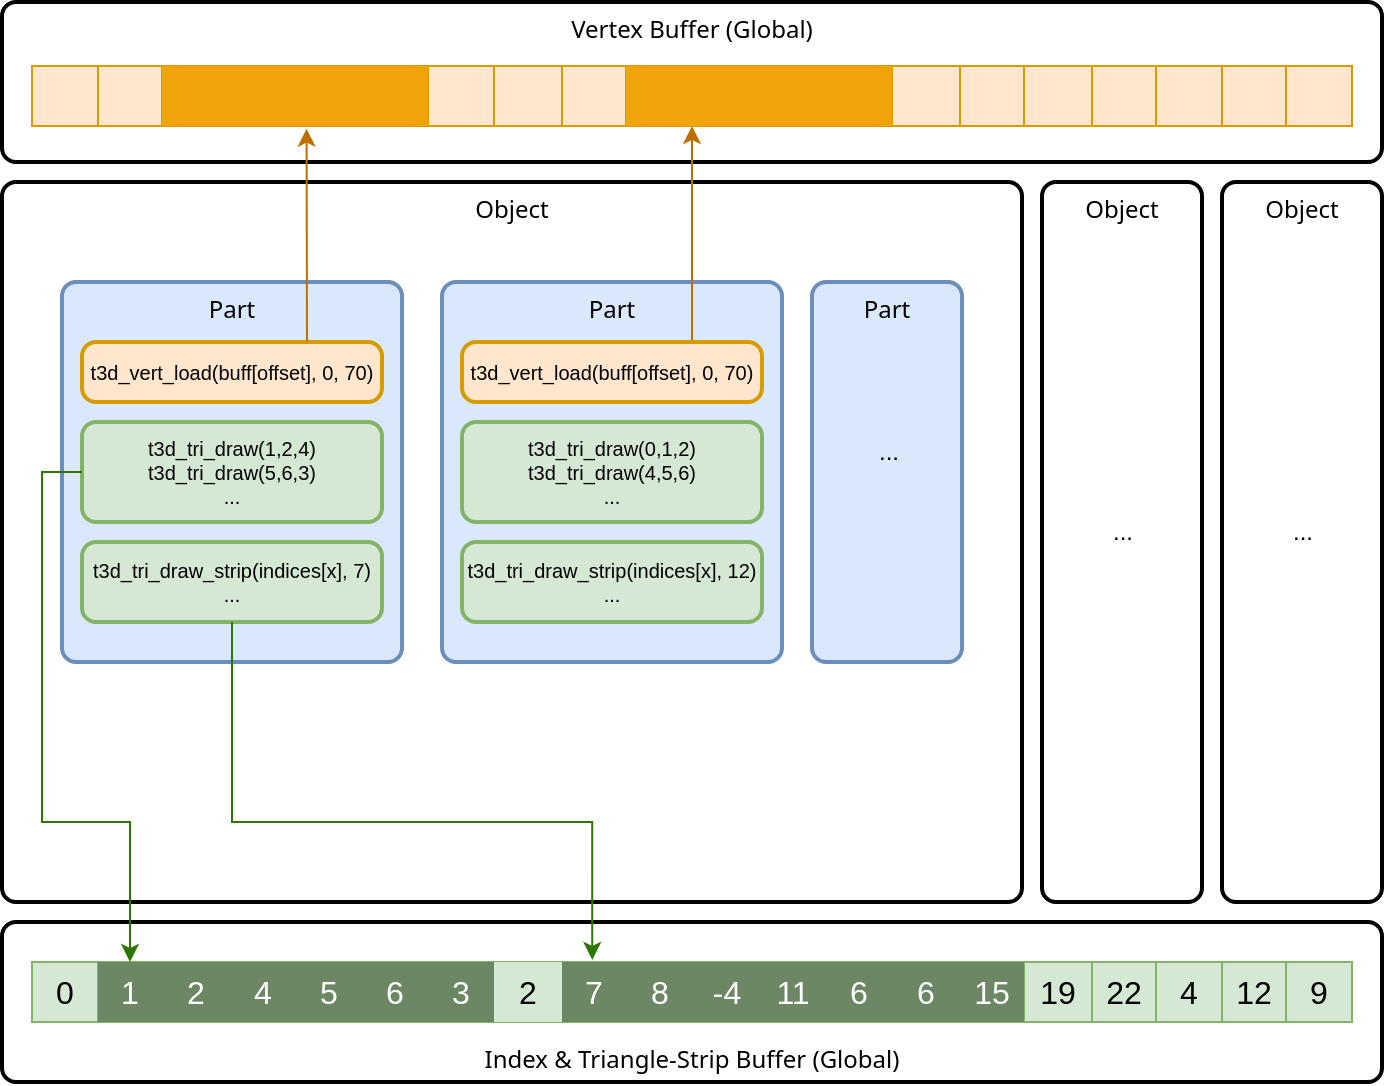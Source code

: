 <mxfile version="24.7.17">
  <diagram name="Page-1" id="S_TT16EqhHxAYck2YcPS">
    <mxGraphModel dx="969" dy="576" grid="1" gridSize="10" guides="1" tooltips="1" connect="1" arrows="1" fold="1" page="1" pageScale="1" pageWidth="850" pageHeight="1100" math="0" shadow="0">
      <root>
        <mxCell id="0" />
        <mxCell id="1" parent="0" />
        <mxCell id="fu2yCZ1rVuJQljUfc8Ko-1" value="&lt;font face=&quot;Noto Sans&quot;&gt;Object&lt;/font&gt;" style="rounded=1;whiteSpace=wrap;html=1;absoluteArcSize=1;arcSize=14;strokeWidth=2;verticalAlign=top;" parent="1" vertex="1">
          <mxGeometry x="80" y="120" width="510" height="360" as="geometry" />
        </mxCell>
        <mxCell id="fu2yCZ1rVuJQljUfc8Ko-2" value="&lt;font face=&quot;Noto Sans&quot;&gt;Part&lt;/font&gt;" style="rounded=1;whiteSpace=wrap;html=1;absoluteArcSize=1;arcSize=14;strokeWidth=2;verticalAlign=top;fillColor=#dae8fc;strokeColor=#6c8ebf;" parent="1" vertex="1">
          <mxGeometry x="110" y="170" width="170" height="190" as="geometry" />
        </mxCell>
        <mxCell id="fu2yCZ1rVuJQljUfc8Ko-4" value="t3d_vert_load(buff[offset], 0, 70)" style="rounded=1;whiteSpace=wrap;html=1;absoluteArcSize=1;arcSize=14;strokeWidth=2;fontSize=10;fillColor=#ffe6cc;strokeColor=#d79b00;" parent="1" vertex="1">
          <mxGeometry x="120" y="200" width="150" height="30" as="geometry" />
        </mxCell>
        <mxCell id="fu2yCZ1rVuJQljUfc8Ko-11" value="&lt;div&gt;t3d_tri_draw(1,2,4)&lt;/div&gt;&lt;div&gt;t3d_tri_draw(5,6,3)&lt;br&gt;&lt;/div&gt;&lt;div&gt;...&lt;br&gt;&lt;/div&gt;" style="rounded=1;whiteSpace=wrap;html=1;absoluteArcSize=1;arcSize=14;strokeWidth=2;fontSize=10;fillColor=#d5e8d4;strokeColor=#82b366;" parent="1" vertex="1">
          <mxGeometry x="120" y="240" width="150" height="50" as="geometry" />
        </mxCell>
        <mxCell id="fu2yCZ1rVuJQljUfc8Ko-12" value="&lt;div&gt;t3d_tri_draw_strip(indices[x], 7)&lt;/div&gt;&lt;div&gt;...&lt;br&gt;&lt;/div&gt;" style="rounded=1;whiteSpace=wrap;html=1;absoluteArcSize=1;arcSize=14;strokeWidth=2;fontSize=10;fillColor=#d5e8d4;strokeColor=#82b366;" parent="1" vertex="1">
          <mxGeometry x="120" y="300" width="150" height="40" as="geometry" />
        </mxCell>
        <mxCell id="fu2yCZ1rVuJQljUfc8Ko-24" value="&lt;font face=&quot;Noto Sans&quot;&gt;Vertex Buffer (Global)&lt;br&gt;&lt;/font&gt;" style="rounded=1;whiteSpace=wrap;html=1;absoluteArcSize=1;arcSize=14;strokeWidth=2;verticalAlign=top;" parent="1" vertex="1">
          <mxGeometry x="80" y="30" width="690" height="80" as="geometry" />
        </mxCell>
        <mxCell id="fu2yCZ1rVuJQljUfc8Ko-26" value="&lt;font face=&quot;Noto Sans&quot;&gt;Object&lt;/font&gt;" style="rounded=1;whiteSpace=wrap;html=1;absoluteArcSize=1;arcSize=14;strokeWidth=2;verticalAlign=top;" parent="1" vertex="1">
          <mxGeometry x="600" y="120" width="80" height="360" as="geometry" />
        </mxCell>
        <mxCell id="fu2yCZ1rVuJQljUfc8Ko-32" value="..." style="text;html=1;align=center;verticalAlign=middle;resizable=0;points=[];autosize=1;strokeColor=none;fillColor=none;" parent="1" vertex="1">
          <mxGeometry x="625" y="280" width="30" height="30" as="geometry" />
        </mxCell>
        <mxCell id="fu2yCZ1rVuJQljUfc8Ko-40" value="" style="shape=table;startSize=0;container=1;collapsible=0;childLayout=tableLayout;fontSize=16;fillColor=#ffe6cc;strokeColor=#d79b00;" parent="1" vertex="1">
          <mxGeometry x="95" y="62" width="660" height="30" as="geometry" />
        </mxCell>
        <mxCell id="fu2yCZ1rVuJQljUfc8Ko-49" value="" style="shape=tableRow;horizontal=0;startSize=0;swimlaneHead=0;swimlaneBody=0;strokeColor=inherit;top=0;left=0;bottom=0;right=0;collapsible=0;dropTarget=0;fillColor=none;points=[[0,0.5],[1,0.5]];portConstraint=eastwest;fontSize=16;" parent="fu2yCZ1rVuJQljUfc8Ko-40" vertex="1">
          <mxGeometry width="660" height="30" as="geometry" />
        </mxCell>
        <mxCell id="fu2yCZ1rVuJQljUfc8Ko-50" value="" style="shape=partialRectangle;html=1;whiteSpace=wrap;connectable=0;strokeColor=inherit;overflow=hidden;fillColor=none;top=0;left=0;bottom=0;right=0;pointerEvents=1;fontSize=16;" parent="fu2yCZ1rVuJQljUfc8Ko-49" vertex="1">
          <mxGeometry width="33" height="30" as="geometry">
            <mxRectangle width="33" height="30" as="alternateBounds" />
          </mxGeometry>
        </mxCell>
        <mxCell id="fu2yCZ1rVuJQljUfc8Ko-51" value="" style="shape=partialRectangle;html=1;whiteSpace=wrap;connectable=0;strokeColor=inherit;overflow=hidden;fillColor=none;top=0;left=0;bottom=0;right=0;pointerEvents=1;fontSize=16;" parent="fu2yCZ1rVuJQljUfc8Ko-49" vertex="1">
          <mxGeometry x="33" width="32" height="30" as="geometry">
            <mxRectangle width="32" height="30" as="alternateBounds" />
          </mxGeometry>
        </mxCell>
        <mxCell id="fu2yCZ1rVuJQljUfc8Ko-52" value="" style="shape=partialRectangle;html=1;whiteSpace=wrap;connectable=0;strokeColor=#BD7000;overflow=hidden;fillColor=#f0a30a;top=0;left=0;bottom=0;right=0;pointerEvents=1;fontSize=16;fontColor=#000000;" parent="fu2yCZ1rVuJQljUfc8Ko-49" vertex="1">
          <mxGeometry x="65" width="34" height="30" as="geometry">
            <mxRectangle width="34" height="30" as="alternateBounds" />
          </mxGeometry>
        </mxCell>
        <mxCell id="fu2yCZ1rVuJQljUfc8Ko-69" style="shape=partialRectangle;html=1;whiteSpace=wrap;connectable=0;strokeColor=#BD7000;overflow=hidden;fillColor=#f0a30a;top=0;left=0;bottom=0;right=0;pointerEvents=1;fontSize=16;fontColor=#000000;" parent="fu2yCZ1rVuJQljUfc8Ko-49" vertex="1">
          <mxGeometry x="99" width="33" height="30" as="geometry">
            <mxRectangle width="33" height="30" as="alternateBounds" />
          </mxGeometry>
        </mxCell>
        <mxCell id="fu2yCZ1rVuJQljUfc8Ko-68" style="shape=partialRectangle;html=1;whiteSpace=wrap;connectable=0;strokeColor=#BD7000;overflow=hidden;fillColor=#f0a30a;top=0;left=0;bottom=0;right=0;pointerEvents=1;fontSize=16;fontColor=#000000;" parent="fu2yCZ1rVuJQljUfc8Ko-49" vertex="1">
          <mxGeometry x="132" width="33" height="30" as="geometry">
            <mxRectangle width="33" height="30" as="alternateBounds" />
          </mxGeometry>
        </mxCell>
        <mxCell id="fu2yCZ1rVuJQljUfc8Ko-67" style="shape=partialRectangle;html=1;whiteSpace=wrap;connectable=0;strokeColor=#BD7000;overflow=hidden;fillColor=#f0a30a;top=0;left=0;bottom=0;right=0;pointerEvents=1;fontSize=16;fontColor=#000000;" parent="fu2yCZ1rVuJQljUfc8Ko-49" vertex="1">
          <mxGeometry x="165" width="33" height="30" as="geometry">
            <mxRectangle width="33" height="30" as="alternateBounds" />
          </mxGeometry>
        </mxCell>
        <mxCell id="fu2yCZ1rVuJQljUfc8Ko-66" style="shape=partialRectangle;html=1;whiteSpace=wrap;connectable=0;strokeColor=inherit;overflow=hidden;fillColor=none;top=0;left=0;bottom=0;right=0;pointerEvents=1;fontSize=16;" parent="fu2yCZ1rVuJQljUfc8Ko-49" vertex="1">
          <mxGeometry x="198" width="33" height="30" as="geometry">
            <mxRectangle width="33" height="30" as="alternateBounds" />
          </mxGeometry>
        </mxCell>
        <mxCell id="fu2yCZ1rVuJQljUfc8Ko-65" style="shape=partialRectangle;html=1;whiteSpace=wrap;connectable=0;strokeColor=inherit;overflow=hidden;fillColor=none;top=0;left=0;bottom=0;right=0;pointerEvents=1;fontSize=16;" parent="fu2yCZ1rVuJQljUfc8Ko-49" vertex="1">
          <mxGeometry x="231" width="34" height="30" as="geometry">
            <mxRectangle width="34" height="30" as="alternateBounds" />
          </mxGeometry>
        </mxCell>
        <mxCell id="fu2yCZ1rVuJQljUfc8Ko-64" style="shape=partialRectangle;html=1;whiteSpace=wrap;connectable=0;strokeColor=inherit;overflow=hidden;fillColor=none;top=0;left=0;bottom=0;right=0;pointerEvents=1;fontSize=16;" parent="fu2yCZ1rVuJQljUfc8Ko-49" vertex="1">
          <mxGeometry x="265" width="32" height="30" as="geometry">
            <mxRectangle width="32" height="30" as="alternateBounds" />
          </mxGeometry>
        </mxCell>
        <mxCell id="fu2yCZ1rVuJQljUfc8Ko-63" style="shape=partialRectangle;html=1;whiteSpace=wrap;connectable=0;strokeColor=#BD7000;overflow=hidden;fillColor=#f0a30a;top=0;left=0;bottom=0;right=0;pointerEvents=1;fontSize=16;fontColor=#000000;" parent="fu2yCZ1rVuJQljUfc8Ko-49" vertex="1">
          <mxGeometry x="297" width="34" height="30" as="geometry">
            <mxRectangle width="34" height="30" as="alternateBounds" />
          </mxGeometry>
        </mxCell>
        <mxCell id="fu2yCZ1rVuJQljUfc8Ko-62" style="shape=partialRectangle;html=1;whiteSpace=wrap;connectable=0;strokeColor=#BD7000;overflow=hidden;fillColor=#f0a30a;top=0;left=0;bottom=0;right=0;pointerEvents=1;fontSize=16;fontColor=#000000;" parent="fu2yCZ1rVuJQljUfc8Ko-49" vertex="1">
          <mxGeometry x="331" width="33" height="30" as="geometry">
            <mxRectangle width="33" height="30" as="alternateBounds" />
          </mxGeometry>
        </mxCell>
        <mxCell id="fu2yCZ1rVuJQljUfc8Ko-61" style="shape=partialRectangle;html=1;whiteSpace=wrap;connectable=0;strokeColor=#BD7000;overflow=hidden;fillColor=#f0a30a;top=0;left=0;bottom=0;right=0;pointerEvents=1;fontSize=16;fontColor=#000000;" parent="fu2yCZ1rVuJQljUfc8Ko-49" vertex="1">
          <mxGeometry x="364" width="33" height="30" as="geometry">
            <mxRectangle width="33" height="30" as="alternateBounds" />
          </mxGeometry>
        </mxCell>
        <mxCell id="fu2yCZ1rVuJQljUfc8Ko-60" style="shape=partialRectangle;html=1;whiteSpace=wrap;connectable=0;strokeColor=#BD7000;overflow=hidden;fillColor=#f0a30a;top=0;left=0;bottom=0;right=0;pointerEvents=1;fontSize=16;fontColor=#000000;" parent="fu2yCZ1rVuJQljUfc8Ko-49" vertex="1">
          <mxGeometry x="397" width="33" height="30" as="geometry">
            <mxRectangle width="33" height="30" as="alternateBounds" />
          </mxGeometry>
        </mxCell>
        <mxCell id="fu2yCZ1rVuJQljUfc8Ko-59" style="shape=partialRectangle;html=1;whiteSpace=wrap;connectable=0;strokeColor=inherit;overflow=hidden;fillColor=none;top=0;left=0;bottom=0;right=0;pointerEvents=1;fontSize=16;" parent="fu2yCZ1rVuJQljUfc8Ko-49" vertex="1">
          <mxGeometry x="430" width="34" height="30" as="geometry">
            <mxRectangle width="34" height="30" as="alternateBounds" />
          </mxGeometry>
        </mxCell>
        <mxCell id="fu2yCZ1rVuJQljUfc8Ko-58" style="shape=partialRectangle;html=1;whiteSpace=wrap;connectable=0;strokeColor=inherit;overflow=hidden;fillColor=none;top=0;left=0;bottom=0;right=0;pointerEvents=1;fontSize=16;" parent="fu2yCZ1rVuJQljUfc8Ko-49" vertex="1">
          <mxGeometry x="464" width="32" height="30" as="geometry">
            <mxRectangle width="32" height="30" as="alternateBounds" />
          </mxGeometry>
        </mxCell>
        <mxCell id="fu2yCZ1rVuJQljUfc8Ko-57" style="shape=partialRectangle;html=1;whiteSpace=wrap;connectable=0;strokeColor=inherit;overflow=hidden;fillColor=none;top=0;left=0;bottom=0;right=0;pointerEvents=1;fontSize=16;" parent="fu2yCZ1rVuJQljUfc8Ko-49" vertex="1">
          <mxGeometry x="496" width="34" height="30" as="geometry">
            <mxRectangle width="34" height="30" as="alternateBounds" />
          </mxGeometry>
        </mxCell>
        <mxCell id="fu2yCZ1rVuJQljUfc8Ko-56" style="shape=partialRectangle;html=1;whiteSpace=wrap;connectable=0;strokeColor=inherit;overflow=hidden;fillColor=none;top=0;left=0;bottom=0;right=0;pointerEvents=1;fontSize=16;" parent="fu2yCZ1rVuJQljUfc8Ko-49" vertex="1">
          <mxGeometry x="530" width="32" height="30" as="geometry">
            <mxRectangle width="32" height="30" as="alternateBounds" />
          </mxGeometry>
        </mxCell>
        <mxCell id="fu2yCZ1rVuJQljUfc8Ko-55" style="shape=partialRectangle;html=1;whiteSpace=wrap;connectable=0;strokeColor=inherit;overflow=hidden;fillColor=none;top=0;left=0;bottom=0;right=0;pointerEvents=1;fontSize=16;" parent="fu2yCZ1rVuJQljUfc8Ko-49" vertex="1">
          <mxGeometry x="562" width="33" height="30" as="geometry">
            <mxRectangle width="33" height="30" as="alternateBounds" />
          </mxGeometry>
        </mxCell>
        <mxCell id="fu2yCZ1rVuJQljUfc8Ko-54" style="shape=partialRectangle;html=1;whiteSpace=wrap;connectable=0;strokeColor=inherit;overflow=hidden;fillColor=none;top=0;left=0;bottom=0;right=0;pointerEvents=1;fontSize=16;" parent="fu2yCZ1rVuJQljUfc8Ko-49" vertex="1">
          <mxGeometry x="595" width="32" height="30" as="geometry">
            <mxRectangle width="32" height="30" as="alternateBounds" />
          </mxGeometry>
        </mxCell>
        <mxCell id="fu2yCZ1rVuJQljUfc8Ko-53" style="shape=partialRectangle;html=1;whiteSpace=wrap;connectable=0;strokeColor=inherit;overflow=hidden;fillColor=none;top=0;left=0;bottom=0;right=0;pointerEvents=1;fontSize=16;" parent="fu2yCZ1rVuJQljUfc8Ko-49" vertex="1">
          <mxGeometry x="627" width="33" height="30" as="geometry">
            <mxRectangle width="33" height="30" as="alternateBounds" />
          </mxGeometry>
        </mxCell>
        <mxCell id="fu2yCZ1rVuJQljUfc8Ko-72" value="" style="endArrow=classic;html=1;rounded=0;exitX=0.75;exitY=0;exitDx=0;exitDy=0;entryX=0.208;entryY=1.044;entryDx=0;entryDy=0;entryPerimeter=0;fillColor=#f0a30a;strokeColor=#BD7000;" parent="1" source="fu2yCZ1rVuJQljUfc8Ko-4" target="fu2yCZ1rVuJQljUfc8Ko-49" edge="1">
          <mxGeometry width="50" height="50" relative="1" as="geometry">
            <mxPoint x="330" y="230" as="sourcePoint" />
            <mxPoint x="380" y="180" as="targetPoint" />
          </mxGeometry>
        </mxCell>
        <mxCell id="gsuWn9FiaypVqOQ3Gugr-1" value="&lt;font face=&quot;Noto Sans&quot;&gt;Index &amp;amp; Triangle-Strip Buffer (Global)&lt;br&gt;&lt;/font&gt;" style="rounded=1;whiteSpace=wrap;html=1;absoluteArcSize=1;arcSize=14;strokeWidth=2;verticalAlign=bottom;spacingBottom=2;" vertex="1" parent="1">
          <mxGeometry x="80" y="490" width="690" height="80" as="geometry" />
        </mxCell>
        <mxCell id="gsuWn9FiaypVqOQ3Gugr-2" value="" style="shape=table;startSize=0;container=1;collapsible=0;childLayout=tableLayout;fontSize=16;fillColor=#d5e8d4;strokeColor=#82b366;" vertex="1" parent="1">
          <mxGeometry x="95" y="510" width="660" height="30" as="geometry" />
        </mxCell>
        <mxCell id="gsuWn9FiaypVqOQ3Gugr-3" value="" style="shape=tableRow;horizontal=0;startSize=0;swimlaneHead=0;swimlaneBody=0;strokeColor=inherit;top=0;left=0;bottom=0;right=0;collapsible=0;dropTarget=0;fillColor=none;points=[[0,0.5],[1,0.5]];portConstraint=eastwest;fontSize=16;" vertex="1" parent="gsuWn9FiaypVqOQ3Gugr-2">
          <mxGeometry width="660" height="30" as="geometry" />
        </mxCell>
        <mxCell id="gsuWn9FiaypVqOQ3Gugr-4" value="0" style="shape=partialRectangle;html=1;whiteSpace=wrap;connectable=0;strokeColor=inherit;overflow=hidden;fillColor=none;top=0;left=0;bottom=0;right=0;pointerEvents=1;fontSize=16;" vertex="1" parent="gsuWn9FiaypVqOQ3Gugr-3">
          <mxGeometry width="33" height="30" as="geometry">
            <mxRectangle width="33" height="30" as="alternateBounds" />
          </mxGeometry>
        </mxCell>
        <mxCell id="gsuWn9FiaypVqOQ3Gugr-5" value="1" style="shape=partialRectangle;html=1;whiteSpace=wrap;connectable=0;strokeColor=#3A5431;overflow=hidden;fillColor=#6d8764;top=0;left=0;bottom=0;right=0;pointerEvents=1;fontSize=16;fontColor=#ffffff;" vertex="1" parent="gsuWn9FiaypVqOQ3Gugr-3">
          <mxGeometry x="33" width="32" height="30" as="geometry">
            <mxRectangle width="32" height="30" as="alternateBounds" />
          </mxGeometry>
        </mxCell>
        <mxCell id="gsuWn9FiaypVqOQ3Gugr-6" value="2" style="shape=partialRectangle;html=1;whiteSpace=wrap;connectable=0;strokeColor=#3A5431;overflow=hidden;fillColor=#6d8764;top=0;left=0;bottom=0;right=0;pointerEvents=1;fontSize=16;fontColor=#ffffff;" vertex="1" parent="gsuWn9FiaypVqOQ3Gugr-3">
          <mxGeometry x="65" width="34" height="30" as="geometry">
            <mxRectangle width="34" height="30" as="alternateBounds" />
          </mxGeometry>
        </mxCell>
        <mxCell id="gsuWn9FiaypVqOQ3Gugr-7" value="4" style="shape=partialRectangle;html=1;whiteSpace=wrap;connectable=0;strokeColor=#3A5431;overflow=hidden;fillColor=#6d8764;top=0;left=0;bottom=0;right=0;pointerEvents=1;fontSize=16;fontColor=#ffffff;" vertex="1" parent="gsuWn9FiaypVqOQ3Gugr-3">
          <mxGeometry x="99" width="33" height="30" as="geometry">
            <mxRectangle width="33" height="30" as="alternateBounds" />
          </mxGeometry>
        </mxCell>
        <mxCell id="gsuWn9FiaypVqOQ3Gugr-8" value="5" style="shape=partialRectangle;html=1;whiteSpace=wrap;connectable=0;strokeColor=#3A5431;overflow=hidden;fillColor=#6d8764;top=0;left=0;bottom=0;right=0;pointerEvents=1;fontSize=16;fontColor=#ffffff;" vertex="1" parent="gsuWn9FiaypVqOQ3Gugr-3">
          <mxGeometry x="132" width="33" height="30" as="geometry">
            <mxRectangle width="33" height="30" as="alternateBounds" />
          </mxGeometry>
        </mxCell>
        <mxCell id="gsuWn9FiaypVqOQ3Gugr-9" value="6" style="shape=partialRectangle;html=1;whiteSpace=wrap;connectable=0;strokeColor=#3A5431;overflow=hidden;fillColor=#6d8764;top=0;left=0;bottom=0;right=0;pointerEvents=1;fontSize=16;fontColor=#ffffff;" vertex="1" parent="gsuWn9FiaypVqOQ3Gugr-3">
          <mxGeometry x="165" width="33" height="30" as="geometry">
            <mxRectangle width="33" height="30" as="alternateBounds" />
          </mxGeometry>
        </mxCell>
        <mxCell id="gsuWn9FiaypVqOQ3Gugr-10" value="3" style="shape=partialRectangle;html=1;whiteSpace=wrap;connectable=0;strokeColor=#3A5431;overflow=hidden;fillColor=#6d8764;top=0;left=0;bottom=0;right=0;pointerEvents=1;fontSize=16;fontColor=#ffffff;" vertex="1" parent="gsuWn9FiaypVqOQ3Gugr-3">
          <mxGeometry x="198" width="33" height="30" as="geometry">
            <mxRectangle width="33" height="30" as="alternateBounds" />
          </mxGeometry>
        </mxCell>
        <mxCell id="gsuWn9FiaypVqOQ3Gugr-11" value="2" style="shape=partialRectangle;html=1;whiteSpace=wrap;connectable=0;strokeColor=#82b366;overflow=hidden;fillColor=#d5e8d4;top=0;left=0;bottom=0;right=0;pointerEvents=1;fontSize=16;" vertex="1" parent="gsuWn9FiaypVqOQ3Gugr-3">
          <mxGeometry x="231" width="34" height="30" as="geometry">
            <mxRectangle width="34" height="30" as="alternateBounds" />
          </mxGeometry>
        </mxCell>
        <mxCell id="gsuWn9FiaypVqOQ3Gugr-12" value="7" style="shape=partialRectangle;html=1;whiteSpace=wrap;connectable=0;strokeColor=#3A5431;overflow=hidden;fillColor=#6d8764;top=0;left=0;bottom=0;right=0;pointerEvents=1;fontSize=16;fontColor=#ffffff;" vertex="1" parent="gsuWn9FiaypVqOQ3Gugr-3">
          <mxGeometry x="265" width="32" height="30" as="geometry">
            <mxRectangle width="32" height="30" as="alternateBounds" />
          </mxGeometry>
        </mxCell>
        <mxCell id="gsuWn9FiaypVqOQ3Gugr-13" value="8" style="shape=partialRectangle;html=1;whiteSpace=wrap;connectable=0;strokeColor=#3A5431;overflow=hidden;fillColor=#6d8764;top=0;left=0;bottom=0;right=0;pointerEvents=1;fontSize=16;fontColor=#ffffff;" vertex="1" parent="gsuWn9FiaypVqOQ3Gugr-3">
          <mxGeometry x="297" width="34" height="30" as="geometry">
            <mxRectangle width="34" height="30" as="alternateBounds" />
          </mxGeometry>
        </mxCell>
        <mxCell id="gsuWn9FiaypVqOQ3Gugr-14" value="-4" style="shape=partialRectangle;html=1;whiteSpace=wrap;connectable=0;strokeColor=#3A5431;overflow=hidden;fillColor=#6d8764;top=0;left=0;bottom=0;right=0;pointerEvents=1;fontSize=16;fontColor=#ffffff;" vertex="1" parent="gsuWn9FiaypVqOQ3Gugr-3">
          <mxGeometry x="331" width="33" height="30" as="geometry">
            <mxRectangle width="33" height="30" as="alternateBounds" />
          </mxGeometry>
        </mxCell>
        <mxCell id="gsuWn9FiaypVqOQ3Gugr-15" value="11" style="shape=partialRectangle;html=1;whiteSpace=wrap;connectable=0;strokeColor=#3A5431;overflow=hidden;fillColor=#6d8764;top=0;left=0;bottom=0;right=0;pointerEvents=1;fontSize=16;fontColor=#ffffff;" vertex="1" parent="gsuWn9FiaypVqOQ3Gugr-3">
          <mxGeometry x="364" width="33" height="30" as="geometry">
            <mxRectangle width="33" height="30" as="alternateBounds" />
          </mxGeometry>
        </mxCell>
        <mxCell id="gsuWn9FiaypVqOQ3Gugr-16" value="6" style="shape=partialRectangle;html=1;whiteSpace=wrap;connectable=0;strokeColor=#3A5431;overflow=hidden;fillColor=#6d8764;top=0;left=0;bottom=0;right=0;pointerEvents=1;fontSize=16;fontColor=#ffffff;" vertex="1" parent="gsuWn9FiaypVqOQ3Gugr-3">
          <mxGeometry x="397" width="33" height="30" as="geometry">
            <mxRectangle width="33" height="30" as="alternateBounds" />
          </mxGeometry>
        </mxCell>
        <mxCell id="gsuWn9FiaypVqOQ3Gugr-17" value="6" style="shape=partialRectangle;html=1;whiteSpace=wrap;connectable=0;strokeColor=#3A5431;overflow=hidden;fillColor=#6d8764;top=0;left=0;bottom=0;right=0;pointerEvents=1;fontSize=16;fontColor=#ffffff;" vertex="1" parent="gsuWn9FiaypVqOQ3Gugr-3">
          <mxGeometry x="430" width="34" height="30" as="geometry">
            <mxRectangle width="34" height="30" as="alternateBounds" />
          </mxGeometry>
        </mxCell>
        <mxCell id="gsuWn9FiaypVqOQ3Gugr-18" value="15" style="shape=partialRectangle;html=1;whiteSpace=wrap;connectable=0;strokeColor=#3A5431;overflow=hidden;fillColor=#6d8764;top=0;left=0;bottom=0;right=0;pointerEvents=1;fontSize=16;fontColor=#ffffff;" vertex="1" parent="gsuWn9FiaypVqOQ3Gugr-3">
          <mxGeometry x="464" width="32" height="30" as="geometry">
            <mxRectangle width="32" height="30" as="alternateBounds" />
          </mxGeometry>
        </mxCell>
        <mxCell id="gsuWn9FiaypVqOQ3Gugr-19" value="19" style="shape=partialRectangle;html=1;whiteSpace=wrap;connectable=0;strokeColor=inherit;overflow=hidden;fillColor=none;top=0;left=0;bottom=0;right=0;pointerEvents=1;fontSize=16;" vertex="1" parent="gsuWn9FiaypVqOQ3Gugr-3">
          <mxGeometry x="496" width="34" height="30" as="geometry">
            <mxRectangle width="34" height="30" as="alternateBounds" />
          </mxGeometry>
        </mxCell>
        <mxCell id="gsuWn9FiaypVqOQ3Gugr-20" value="22" style="shape=partialRectangle;html=1;whiteSpace=wrap;connectable=0;strokeColor=inherit;overflow=hidden;fillColor=none;top=0;left=0;bottom=0;right=0;pointerEvents=1;fontSize=16;" vertex="1" parent="gsuWn9FiaypVqOQ3Gugr-3">
          <mxGeometry x="530" width="32" height="30" as="geometry">
            <mxRectangle width="32" height="30" as="alternateBounds" />
          </mxGeometry>
        </mxCell>
        <mxCell id="gsuWn9FiaypVqOQ3Gugr-21" value="4" style="shape=partialRectangle;html=1;whiteSpace=wrap;connectable=0;strokeColor=inherit;overflow=hidden;fillColor=none;top=0;left=0;bottom=0;right=0;pointerEvents=1;fontSize=16;" vertex="1" parent="gsuWn9FiaypVqOQ3Gugr-3">
          <mxGeometry x="562" width="33" height="30" as="geometry">
            <mxRectangle width="33" height="30" as="alternateBounds" />
          </mxGeometry>
        </mxCell>
        <mxCell id="gsuWn9FiaypVqOQ3Gugr-22" value="12" style="shape=partialRectangle;html=1;whiteSpace=wrap;connectable=0;strokeColor=inherit;overflow=hidden;fillColor=none;top=0;left=0;bottom=0;right=0;pointerEvents=1;fontSize=16;" vertex="1" parent="gsuWn9FiaypVqOQ3Gugr-3">
          <mxGeometry x="595" width="32" height="30" as="geometry">
            <mxRectangle width="32" height="30" as="alternateBounds" />
          </mxGeometry>
        </mxCell>
        <mxCell id="gsuWn9FiaypVqOQ3Gugr-23" value="9" style="shape=partialRectangle;html=1;whiteSpace=wrap;connectable=0;strokeColor=inherit;overflow=hidden;fillColor=none;top=0;left=0;bottom=0;right=0;pointerEvents=1;fontSize=16;" vertex="1" parent="gsuWn9FiaypVqOQ3Gugr-3">
          <mxGeometry x="627" width="33" height="30" as="geometry">
            <mxRectangle width="33" height="30" as="alternateBounds" />
          </mxGeometry>
        </mxCell>
        <mxCell id="gsuWn9FiaypVqOQ3Gugr-141" style="edgeStyle=orthogonalEdgeStyle;rounded=0;orthogonalLoop=1;jettySize=auto;html=1;exitX=0;exitY=0.5;exitDx=0;exitDy=0;fillColor=#60a917;strokeColor=#2D7600;" edge="1" parent="1" source="fu2yCZ1rVuJQljUfc8Ko-11">
          <mxGeometry relative="1" as="geometry">
            <mxPoint x="124" y="265" as="sourcePoint" />
            <mxPoint x="144" y="510" as="targetPoint" />
            <Array as="points">
              <mxPoint x="100" y="265" />
              <mxPoint x="100" y="440" />
              <mxPoint x="144" y="440" />
            </Array>
          </mxGeometry>
        </mxCell>
        <mxCell id="gsuWn9FiaypVqOQ3Gugr-164" style="edgeStyle=orthogonalEdgeStyle;rounded=0;orthogonalLoop=1;jettySize=auto;html=1;exitX=0.5;exitY=1;exitDx=0;exitDy=0;fillColor=#60a917;strokeColor=#2D7600;entryX=0.432;entryY=-0.035;entryDx=0;entryDy=0;entryPerimeter=0;" edge="1" parent="1" source="fu2yCZ1rVuJQljUfc8Ko-12">
          <mxGeometry relative="1" as="geometry">
            <mxPoint x="190" y="340" as="sourcePoint" />
            <mxPoint x="375.12" y="508.95" as="targetPoint" />
            <Array as="points">
              <mxPoint x="195" y="440" />
              <mxPoint x="375" y="440" />
            </Array>
          </mxGeometry>
        </mxCell>
        <mxCell id="gsuWn9FiaypVqOQ3Gugr-165" value="&lt;font face=&quot;Noto Sans&quot;&gt;Part&lt;/font&gt;" style="rounded=1;whiteSpace=wrap;html=1;absoluteArcSize=1;arcSize=14;strokeWidth=2;verticalAlign=top;fillColor=#dae8fc;strokeColor=#6c8ebf;" vertex="1" parent="1">
          <mxGeometry x="300" y="170" width="170" height="190" as="geometry" />
        </mxCell>
        <mxCell id="gsuWn9FiaypVqOQ3Gugr-175" style="edgeStyle=orthogonalEdgeStyle;rounded=0;orthogonalLoop=1;jettySize=auto;html=1;exitX=0.75;exitY=0;exitDx=0;exitDy=0;entryX=0.5;entryY=1;entryDx=0;entryDy=0;fillColor=#f0a30a;strokeColor=#BD7000;" edge="1" parent="1" source="gsuWn9FiaypVqOQ3Gugr-166" target="fu2yCZ1rVuJQljUfc8Ko-40">
          <mxGeometry relative="1" as="geometry">
            <Array as="points">
              <mxPoint x="425" y="200" />
            </Array>
          </mxGeometry>
        </mxCell>
        <mxCell id="gsuWn9FiaypVqOQ3Gugr-166" value="t3d_vert_load(buff[offset], 0, 70&lt;span style=&quot;background-color: initial;&quot;&gt;)&lt;/span&gt;" style="rounded=1;whiteSpace=wrap;html=1;absoluteArcSize=1;arcSize=14;strokeWidth=2;fontSize=10;fillColor=#ffe6cc;strokeColor=#d79b00;" vertex="1" parent="1">
          <mxGeometry x="310" y="200" width="150" height="30" as="geometry" />
        </mxCell>
        <mxCell id="gsuWn9FiaypVqOQ3Gugr-167" value="&lt;div&gt;t3d_tri_draw(0,1,2)&lt;/div&gt;&lt;div&gt;t3d_tri_draw(4,5,6)&lt;/div&gt;&lt;div&gt;...&lt;br&gt;&lt;/div&gt;" style="rounded=1;whiteSpace=wrap;html=1;absoluteArcSize=1;arcSize=14;strokeWidth=2;fontSize=10;fillColor=#d5e8d4;strokeColor=#82b366;" vertex="1" parent="1">
          <mxGeometry x="310" y="240" width="150" height="50" as="geometry" />
        </mxCell>
        <mxCell id="gsuWn9FiaypVqOQ3Gugr-168" value="&lt;div&gt;&lt;span style=&quot;background-color: initial;&quot;&gt;t3d_tri_draw_strip&lt;/span&gt;(indices[x], 12)&lt;/div&gt;&lt;div&gt;...&lt;br&gt;&lt;/div&gt;" style="rounded=1;whiteSpace=wrap;html=1;absoluteArcSize=1;arcSize=14;strokeWidth=2;fontSize=10;fillColor=#d5e8d4;strokeColor=#82b366;" vertex="1" parent="1">
          <mxGeometry x="310" y="300" width="150" height="40" as="geometry" />
        </mxCell>
        <mxCell id="gsuWn9FiaypVqOQ3Gugr-169" value="&lt;font face=&quot;Noto Sans&quot;&gt;Part&lt;/font&gt;" style="rounded=1;whiteSpace=wrap;html=1;absoluteArcSize=1;arcSize=14;strokeWidth=2;verticalAlign=top;fillColor=#dae8fc;strokeColor=#6c8ebf;" vertex="1" parent="1">
          <mxGeometry x="485" y="170" width="75" height="190" as="geometry" />
        </mxCell>
        <mxCell id="gsuWn9FiaypVqOQ3Gugr-170" value="..." style="text;html=1;align=center;verticalAlign=middle;resizable=0;points=[];autosize=1;strokeColor=none;fillColor=none;" vertex="1" parent="1">
          <mxGeometry x="507.5" y="240" width="30" height="30" as="geometry" />
        </mxCell>
        <mxCell id="gsuWn9FiaypVqOQ3Gugr-173" value="&lt;font face=&quot;Noto Sans&quot;&gt;Object&lt;/font&gt;" style="rounded=1;whiteSpace=wrap;html=1;absoluteArcSize=1;arcSize=14;strokeWidth=2;verticalAlign=top;" vertex="1" parent="1">
          <mxGeometry x="690" y="120" width="80" height="360" as="geometry" />
        </mxCell>
        <mxCell id="gsuWn9FiaypVqOQ3Gugr-174" value="..." style="text;html=1;align=center;verticalAlign=middle;resizable=0;points=[];autosize=1;strokeColor=none;fillColor=none;" vertex="1" parent="1">
          <mxGeometry x="715" y="280" width="30" height="30" as="geometry" />
        </mxCell>
      </root>
    </mxGraphModel>
  </diagram>
</mxfile>
